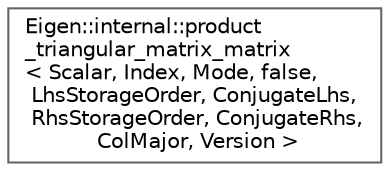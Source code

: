 digraph "类继承关系图"
{
 // LATEX_PDF_SIZE
  bgcolor="transparent";
  edge [fontname=Helvetica,fontsize=10,labelfontname=Helvetica,labelfontsize=10];
  node [fontname=Helvetica,fontsize=10,shape=box,height=0.2,width=0.4];
  rankdir="LR";
  Node0 [id="Node000000",label="Eigen::internal::product\l_triangular_matrix_matrix\l\< Scalar, Index, Mode, false,\l LhsStorageOrder, ConjugateLhs,\l RhsStorageOrder, ConjugateRhs,\l ColMajor, Version \>",height=0.2,width=0.4,color="grey40", fillcolor="white", style="filled",URL="$struct_eigen_1_1internal_1_1product__triangular__matrix__matrix_3_01_scalar_00_01_index_00_01_mo073ec17ef20b8a50e2a38e240dd8d795.html",tooltip=" "];
}
